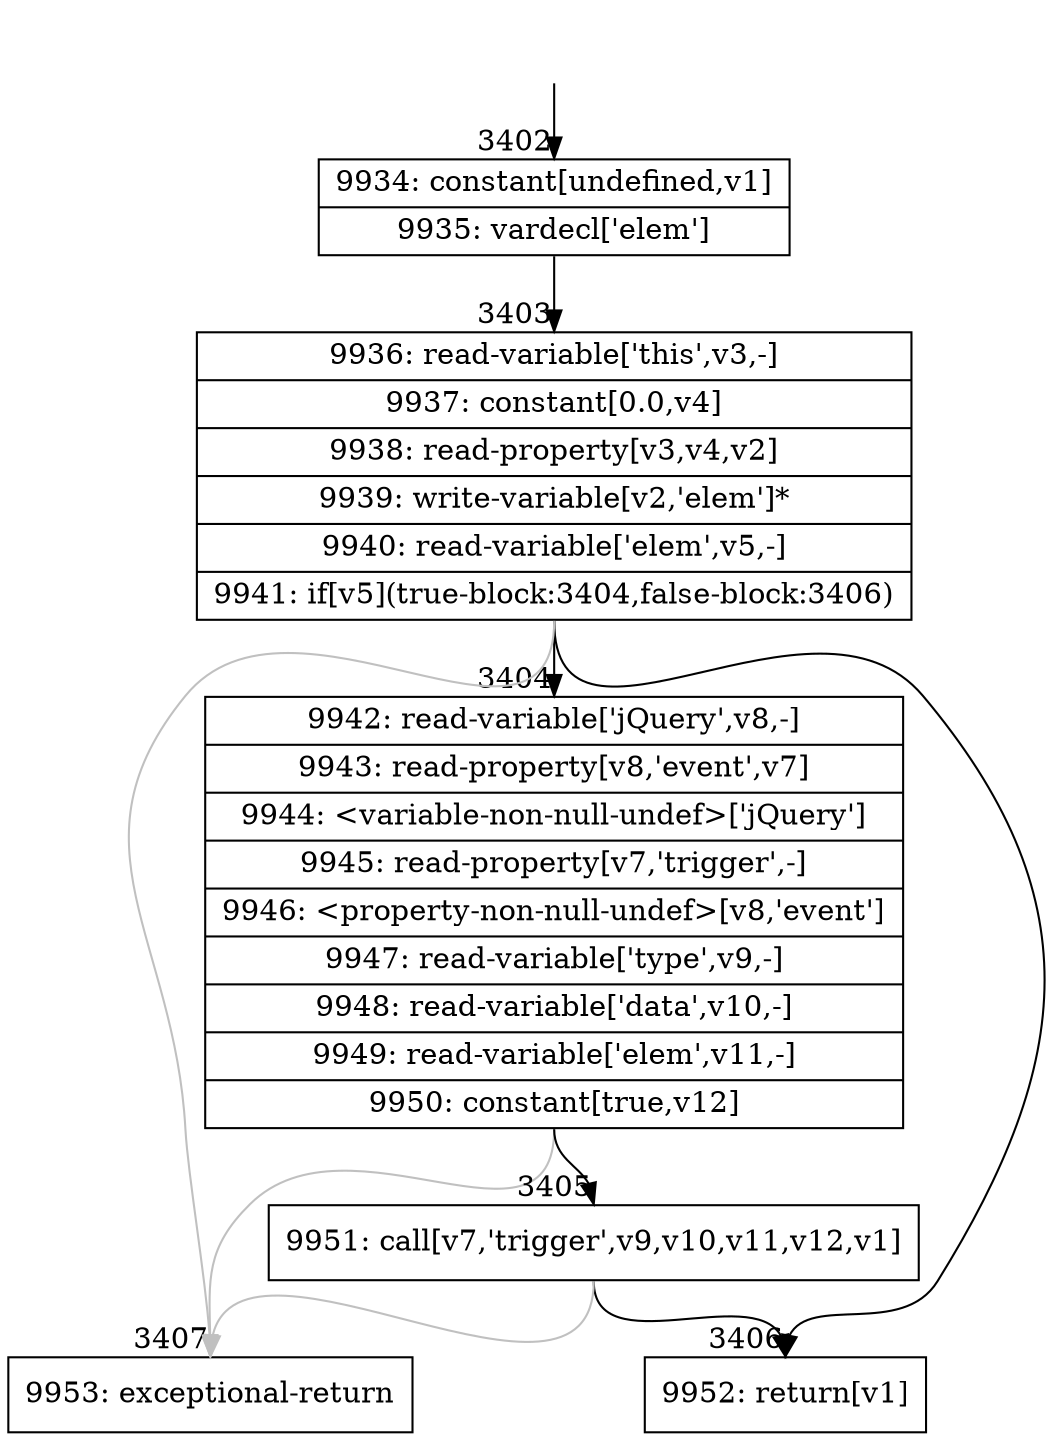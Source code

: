 digraph {
rankdir="TD"
BB_entry221[shape=none,label=""];
BB_entry221 -> BB3402 [tailport=s, headport=n, headlabel="    3402"]
BB3402 [shape=record label="{9934: constant[undefined,v1]|9935: vardecl['elem']}" ] 
BB3402 -> BB3403 [tailport=s, headport=n, headlabel="      3403"]
BB3403 [shape=record label="{9936: read-variable['this',v3,-]|9937: constant[0.0,v4]|9938: read-property[v3,v4,v2]|9939: write-variable[v2,'elem']*|9940: read-variable['elem',v5,-]|9941: if[v5](true-block:3404,false-block:3406)}" ] 
BB3403 -> BB3404 [tailport=s, headport=n, headlabel="      3404"]
BB3403 -> BB3406 [tailport=s, headport=n, headlabel="      3406"]
BB3403 -> BB3407 [tailport=s, headport=n, color=gray, headlabel="      3407"]
BB3404 [shape=record label="{9942: read-variable['jQuery',v8,-]|9943: read-property[v8,'event',v7]|9944: \<variable-non-null-undef\>['jQuery']|9945: read-property[v7,'trigger',-]|9946: \<property-non-null-undef\>[v8,'event']|9947: read-variable['type',v9,-]|9948: read-variable['data',v10,-]|9949: read-variable['elem',v11,-]|9950: constant[true,v12]}" ] 
BB3404 -> BB3405 [tailport=s, headport=n, headlabel="      3405"]
BB3404 -> BB3407 [tailport=s, headport=n, color=gray]
BB3405 [shape=record label="{9951: call[v7,'trigger',v9,v10,v11,v12,v1]}" ] 
BB3405 -> BB3406 [tailport=s, headport=n]
BB3405 -> BB3407 [tailport=s, headport=n, color=gray]
BB3406 [shape=record label="{9952: return[v1]}" ] 
BB3407 [shape=record label="{9953: exceptional-return}" ] 
}
